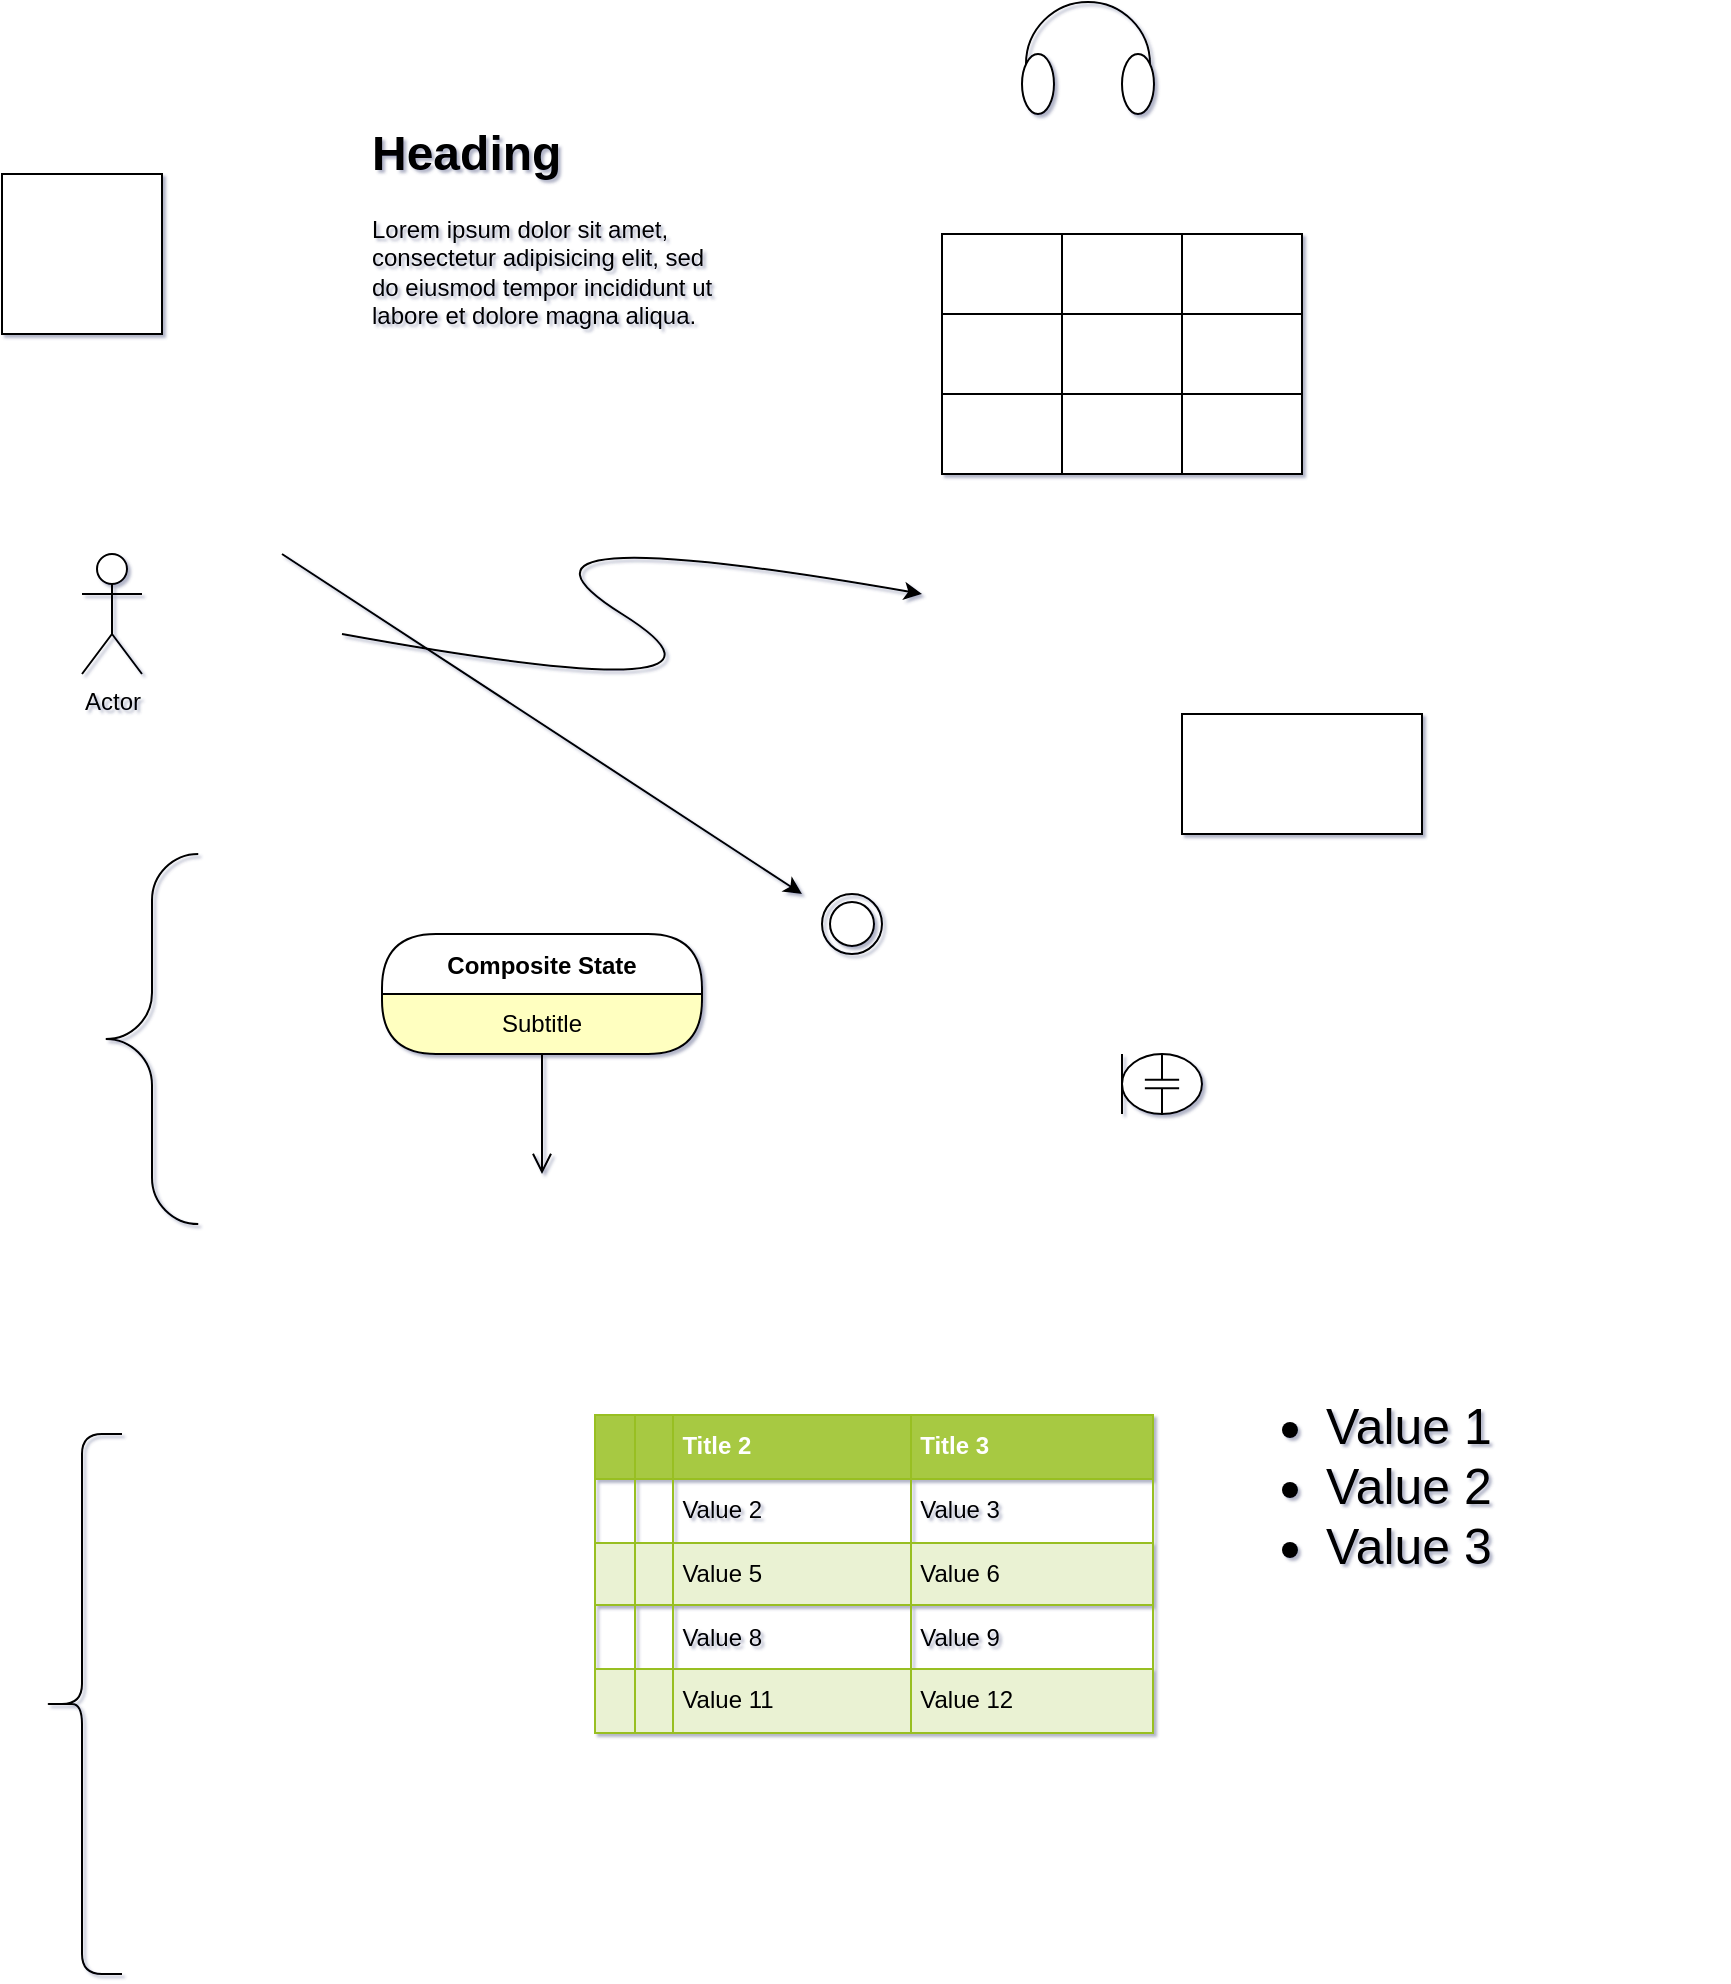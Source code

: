 <mxfile version="14.9.8" type="github">
  <diagram id="vI0_1hQARcQkPUFoyB-K" name="第 1 页">
    <mxGraphModel dx="910" dy="523" grid="1" gridSize="10" guides="1" tooltips="1" connect="1" arrows="1" fold="1" page="1" pageScale="1" pageWidth="827" pageHeight="1169" math="1" shadow="1">
      <root>
        <mxCell id="0" />
        <mxCell id="1" parent="0" />
        <mxCell id="Se03_2sVf35Zt_cs9P8q-9" value="" style="shape=table;startSize=0;container=1;collapsible=0;childLayout=tableLayout;" vertex="1" parent="1">
          <mxGeometry x="530" y="190" width="180" height="120" as="geometry" />
        </mxCell>
        <mxCell id="Se03_2sVf35Zt_cs9P8q-10" value="" style="shape=partialRectangle;collapsible=0;dropTarget=0;pointerEvents=0;fillColor=none;top=0;left=0;bottom=0;right=0;points=[[0,0.5],[1,0.5]];portConstraint=eastwest;" vertex="1" parent="Se03_2sVf35Zt_cs9P8q-9">
          <mxGeometry width="180" height="40" as="geometry" />
        </mxCell>
        <mxCell id="Se03_2sVf35Zt_cs9P8q-11" value="" style="shape=partialRectangle;html=1;whiteSpace=wrap;connectable=0;overflow=hidden;fillColor=none;top=0;left=0;bottom=0;right=0;pointerEvents=1;" vertex="1" parent="Se03_2sVf35Zt_cs9P8q-10">
          <mxGeometry width="60" height="40" as="geometry" />
        </mxCell>
        <mxCell id="Se03_2sVf35Zt_cs9P8q-12" value="" style="shape=partialRectangle;html=1;whiteSpace=wrap;connectable=0;overflow=hidden;fillColor=none;top=0;left=0;bottom=0;right=0;pointerEvents=1;" vertex="1" parent="Se03_2sVf35Zt_cs9P8q-10">
          <mxGeometry x="60" width="60" height="40" as="geometry" />
        </mxCell>
        <mxCell id="Se03_2sVf35Zt_cs9P8q-13" value="" style="shape=partialRectangle;html=1;whiteSpace=wrap;connectable=0;overflow=hidden;fillColor=none;top=0;left=0;bottom=0;right=0;pointerEvents=1;" vertex="1" parent="Se03_2sVf35Zt_cs9P8q-10">
          <mxGeometry x="120" width="60" height="40" as="geometry" />
        </mxCell>
        <mxCell id="Se03_2sVf35Zt_cs9P8q-14" value="" style="shape=partialRectangle;collapsible=0;dropTarget=0;pointerEvents=0;fillColor=none;top=0;left=0;bottom=0;right=0;points=[[0,0.5],[1,0.5]];portConstraint=eastwest;" vertex="1" parent="Se03_2sVf35Zt_cs9P8q-9">
          <mxGeometry y="40" width="180" height="40" as="geometry" />
        </mxCell>
        <mxCell id="Se03_2sVf35Zt_cs9P8q-15" value="" style="shape=partialRectangle;html=1;whiteSpace=wrap;connectable=0;overflow=hidden;fillColor=none;top=0;left=0;bottom=0;right=0;pointerEvents=1;" vertex="1" parent="Se03_2sVf35Zt_cs9P8q-14">
          <mxGeometry width="60" height="40" as="geometry" />
        </mxCell>
        <mxCell id="Se03_2sVf35Zt_cs9P8q-16" value="" style="shape=partialRectangle;html=1;whiteSpace=wrap;connectable=0;overflow=hidden;fillColor=none;top=0;left=0;bottom=0;right=0;pointerEvents=1;" vertex="1" parent="Se03_2sVf35Zt_cs9P8q-14">
          <mxGeometry x="60" width="60" height="40" as="geometry" />
        </mxCell>
        <mxCell id="Se03_2sVf35Zt_cs9P8q-17" value="" style="shape=partialRectangle;html=1;whiteSpace=wrap;connectable=0;overflow=hidden;fillColor=none;top=0;left=0;bottom=0;right=0;pointerEvents=1;" vertex="1" parent="Se03_2sVf35Zt_cs9P8q-14">
          <mxGeometry x="120" width="60" height="40" as="geometry" />
        </mxCell>
        <mxCell id="Se03_2sVf35Zt_cs9P8q-18" value="" style="shape=partialRectangle;collapsible=0;dropTarget=0;pointerEvents=0;fillColor=none;top=0;left=0;bottom=0;right=0;points=[[0,0.5],[1,0.5]];portConstraint=eastwest;" vertex="1" parent="Se03_2sVf35Zt_cs9P8q-9">
          <mxGeometry y="80" width="180" height="40" as="geometry" />
        </mxCell>
        <mxCell id="Se03_2sVf35Zt_cs9P8q-19" value="" style="shape=partialRectangle;html=1;whiteSpace=wrap;connectable=0;overflow=hidden;fillColor=none;top=0;left=0;bottom=0;right=0;pointerEvents=1;" vertex="1" parent="Se03_2sVf35Zt_cs9P8q-18">
          <mxGeometry width="60" height="40" as="geometry" />
        </mxCell>
        <mxCell id="Se03_2sVf35Zt_cs9P8q-20" value="" style="shape=partialRectangle;html=1;whiteSpace=wrap;connectable=0;overflow=hidden;fillColor=none;top=0;left=0;bottom=0;right=0;pointerEvents=1;" vertex="1" parent="Se03_2sVf35Zt_cs9P8q-18">
          <mxGeometry x="60" width="60" height="40" as="geometry" />
        </mxCell>
        <mxCell id="Se03_2sVf35Zt_cs9P8q-21" value="" style="shape=partialRectangle;html=1;whiteSpace=wrap;connectable=0;overflow=hidden;fillColor=none;top=0;left=0;bottom=0;right=0;pointerEvents=1;" vertex="1" parent="Se03_2sVf35Zt_cs9P8q-18">
          <mxGeometry x="120" width="60" height="40" as="geometry" />
        </mxCell>
        <mxCell id="Se03_2sVf35Zt_cs9P8q-1" value="" style="whiteSpace=wrap;html=1;aspect=fixed;" vertex="1" parent="1">
          <mxGeometry x="60" y="160" width="80" height="80" as="geometry" />
        </mxCell>
        <mxCell id="Se03_2sVf35Zt_cs9P8q-2" value="&lt;h1&gt;Heading&lt;/h1&gt;&lt;p&gt;Lorem ipsum dolor sit amet, consectetur adipisicing elit, sed do eiusmod tempor incididunt ut labore et dolore magna aliqua.&lt;/p&gt;" style="text;html=1;strokeColor=none;fillColor=none;spacing=5;spacingTop=-20;whiteSpace=wrap;overflow=hidden;rounded=0;" vertex="1" parent="1">
          <mxGeometry x="240" y="130" width="190" height="120" as="geometry" />
        </mxCell>
        <mxCell id="Se03_2sVf35Zt_cs9P8q-3" value="" style="curved=1;endArrow=classic;html=1;" edge="1" parent="1">
          <mxGeometry width="50" height="50" relative="1" as="geometry">
            <mxPoint x="230" y="390" as="sourcePoint" />
            <mxPoint x="520" y="370" as="targetPoint" />
            <Array as="points">
              <mxPoint x="450" y="430" />
              <mxPoint x="290" y="330" />
            </Array>
          </mxGeometry>
        </mxCell>
        <mxCell id="Se03_2sVf35Zt_cs9P8q-4" value="Actor" style="shape=umlActor;verticalLabelPosition=bottom;verticalAlign=top;html=1;outlineConnect=0;" vertex="1" parent="1">
          <mxGeometry x="100" y="350" width="30" height="60" as="geometry" />
        </mxCell>
        <mxCell id="Se03_2sVf35Zt_cs9P8q-5" value="Composite State" style="swimlane;fontStyle=1;align=center;verticalAlign=middle;childLayout=stackLayout;horizontal=1;startSize=30;horizontalStack=0;resizeParent=0;resizeLast=1;container=0;collapsible=0;rounded=1;arcSize=30;swimlaneFillColor=#ffffc0;dropTarget=0;" vertex="1" parent="1">
          <mxGeometry x="250" y="540" width="160" height="60" as="geometry" />
        </mxCell>
        <mxCell id="Se03_2sVf35Zt_cs9P8q-6" value="Subtitle" style="text;html=1;strokeColor=none;fillColor=none;align=center;verticalAlign=middle;spacingLeft=4;spacingRight=4;whiteSpace=wrap;overflow=hidden;rotatable=0;" vertex="1" parent="Se03_2sVf35Zt_cs9P8q-5">
          <mxGeometry y="30" width="160" height="30" as="geometry" />
        </mxCell>
        <mxCell id="Se03_2sVf35Zt_cs9P8q-7" value="" style="edgeStyle=orthogonalEdgeStyle;html=1;verticalAlign=bottom;endArrow=open;endSize=8;" edge="1" source="Se03_2sVf35Zt_cs9P8q-5" parent="1">
          <mxGeometry relative="1" as="geometry">
            <mxPoint x="330" y="660" as="targetPoint" />
          </mxGeometry>
        </mxCell>
        <mxCell id="Se03_2sVf35Zt_cs9P8q-8" value="" style="ellipse;html=1;shape=endState;" vertex="1" parent="1">
          <mxGeometry x="470" y="520" width="30" height="30" as="geometry" />
        </mxCell>
        <mxCell id="Se03_2sVf35Zt_cs9P8q-22" value="" style="whiteSpace=wrap;html=1;" vertex="1" parent="1">
          <mxGeometry x="650" y="430" width="120" height="60" as="geometry" />
        </mxCell>
        <mxCell id="Se03_2sVf35Zt_cs9P8q-24" value="" style="labelPosition=right;align=left;strokeWidth=1;shape=mxgraph.mockup.markup.curlyBrace;html=1;shadow=0;dashed=0;direction=north;" vertex="1" parent="1">
          <mxGeometry x="90" y="500" width="90" height="185" as="geometry" />
        </mxCell>
        <mxCell id="Se03_2sVf35Zt_cs9P8q-25" value="" style="endArrow=classic;html=1;" edge="1" parent="1">
          <mxGeometry width="50" height="50" relative="1" as="geometry">
            <mxPoint x="200" y="350" as="sourcePoint" />
            <mxPoint x="460" y="520" as="targetPoint" />
          </mxGeometry>
        </mxCell>
        <mxCell id="Se03_2sVf35Zt_cs9P8q-26" value="" style="verticalLabelPosition=bottom;shadow=0;dashed=0;align=center;html=1;verticalAlign=top;shape=mxgraph.electrical.radio.headphones;pointerEvents=1;" vertex="1" parent="1">
          <mxGeometry x="570" y="74" width="66" height="56" as="geometry" />
        </mxCell>
        <mxCell id="Se03_2sVf35Zt_cs9P8q-27" value="" style="verticalLabelPosition=bottom;shadow=0;dashed=0;align=center;html=1;verticalAlign=top;shape=mxgraph.electrical.radio.electret_microphone;" vertex="1" parent="1">
          <mxGeometry x="620" y="600" width="40" height="30" as="geometry" />
        </mxCell>
        <mxCell id="Se03_2sVf35Zt_cs9P8q-28" value="" style="shape=curlyBracket;whiteSpace=wrap;html=1;rounded=1;" vertex="1" parent="1">
          <mxGeometry x="80" y="790" width="40" height="270" as="geometry" />
        </mxCell>
        <mxCell id="Se03_2sVf35Zt_cs9P8q-29" value="&lt;table border=&quot;1&quot; width=&quot;100%&quot; cellpadding=&quot;4&quot; style=&quot;width: 100% ; height: 100% ; border-collapse: collapse&quot;&gt;&lt;tbody&gt;&lt;tr style=&quot;background-color: rgb(167 , 201 , 66) ; color: rgb(255 , 255 , 255) ; border: 1px solid rgb(152 , 191 , 33)&quot;&gt;&lt;td&gt;&lt;br&gt;&lt;/td&gt;&lt;td style=&quot;text-align: right&quot;&gt;&lt;br&gt;&lt;/td&gt;&lt;th align=&quot;left&quot;&gt;Title 2&lt;/th&gt;&lt;th align=&quot;left&quot;&gt;Title 3&lt;/th&gt;&lt;/tr&gt;&lt;tr style=&quot;border: 1px solid rgb(152 , 191 , 33)&quot;&gt;&lt;td&gt;&lt;br&gt;&lt;/td&gt;&lt;td&gt;&lt;br&gt;&lt;/td&gt;&lt;td&gt;Value 2&lt;/td&gt;&lt;td&gt;Value 3&lt;/td&gt;&lt;/tr&gt;&lt;tr style=&quot;background-color: rgb(234 , 242 , 211) ; border: 1px solid rgb(152 , 191 , 33)&quot;&gt;&lt;td&gt;&lt;br&gt;&lt;/td&gt;&lt;td&gt;&lt;br&gt;&lt;/td&gt;&lt;td&gt;Value 5&lt;/td&gt;&lt;td&gt;Value 6&lt;/td&gt;&lt;/tr&gt;&lt;tr style=&quot;border: 1px solid rgb(152 , 191 , 33)&quot;&gt;&lt;td&gt;&lt;br&gt;&lt;/td&gt;&lt;td&gt;&lt;br&gt;&lt;/td&gt;&lt;td&gt;Value 8&lt;/td&gt;&lt;td&gt;Value 9&lt;/td&gt;&lt;/tr&gt;&lt;tr style=&quot;background-color: rgb(234 , 242 , 211) ; border: 1px solid rgb(152 , 191 , 33)&quot;&gt;&lt;td&gt;&lt;br&gt;&lt;/td&gt;&lt;td&gt;&lt;br&gt;&lt;/td&gt;&lt;td&gt;Value 11&lt;/td&gt;&lt;td&gt;Value 12&lt;/td&gt;&lt;/tr&gt;&lt;/tbody&gt;&lt;/table&gt;" style="text;html=1;overflow=fill;rounded=0;" vertex="1" parent="1">
          <mxGeometry x="356" y="780" width="280" height="160" as="geometry" />
        </mxCell>
        <mxCell id="Se03_2sVf35Zt_cs9P8q-30" value="&lt;ul style=&quot;font-size: 25px&quot;&gt;&lt;li&gt;Value 1&lt;/li&gt;&lt;li&gt;Value 2&lt;/li&gt;&lt;li&gt;Value 3&lt;/li&gt;&lt;/ul&gt;" style="text;strokeColor=none;fillColor=none;html=1;whiteSpace=wrap;verticalAlign=middle;overflow=hidden;rounded=1;sketch=0;dashed=1;" vertex="1" parent="1">
          <mxGeometry x="680" y="730" width="240" height="170" as="geometry" />
        </mxCell>
      </root>
    </mxGraphModel>
  </diagram>
</mxfile>
